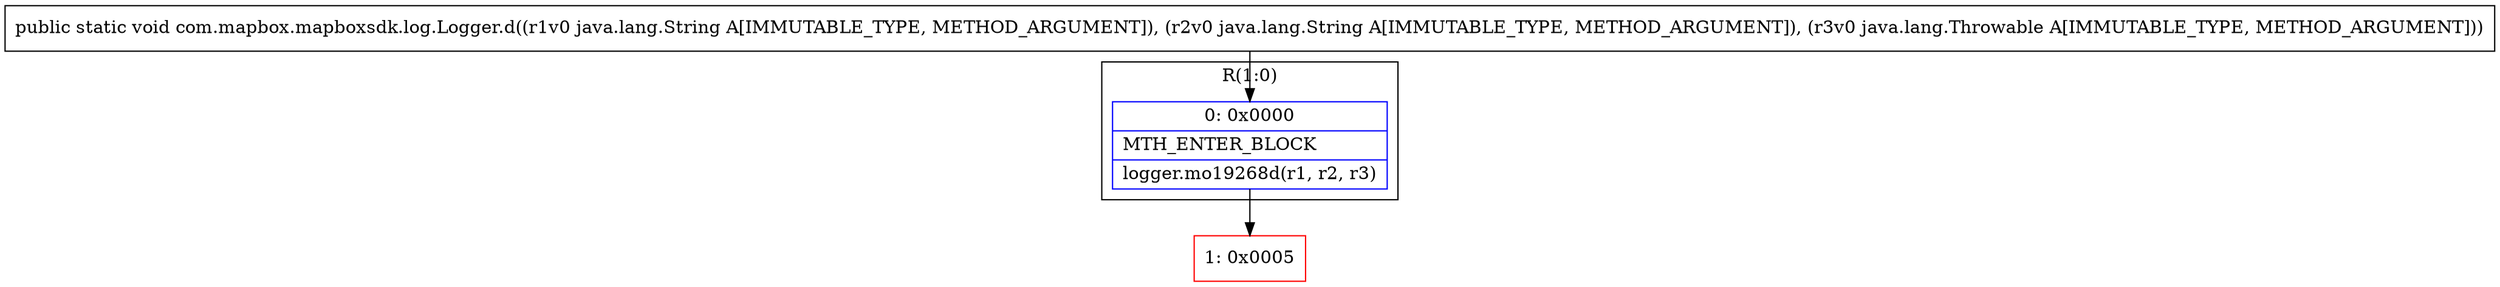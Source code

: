 digraph "CFG forcom.mapbox.mapboxsdk.log.Logger.d(Ljava\/lang\/String;Ljava\/lang\/String;Ljava\/lang\/Throwable;)V" {
subgraph cluster_Region_207036210 {
label = "R(1:0)";
node [shape=record,color=blue];
Node_0 [shape=record,label="{0\:\ 0x0000|MTH_ENTER_BLOCK\l|logger.mo19268d(r1, r2, r3)\l}"];
}
Node_1 [shape=record,color=red,label="{1\:\ 0x0005}"];
MethodNode[shape=record,label="{public static void com.mapbox.mapboxsdk.log.Logger.d((r1v0 java.lang.String A[IMMUTABLE_TYPE, METHOD_ARGUMENT]), (r2v0 java.lang.String A[IMMUTABLE_TYPE, METHOD_ARGUMENT]), (r3v0 java.lang.Throwable A[IMMUTABLE_TYPE, METHOD_ARGUMENT])) }"];
MethodNode -> Node_0;
Node_0 -> Node_1;
}

